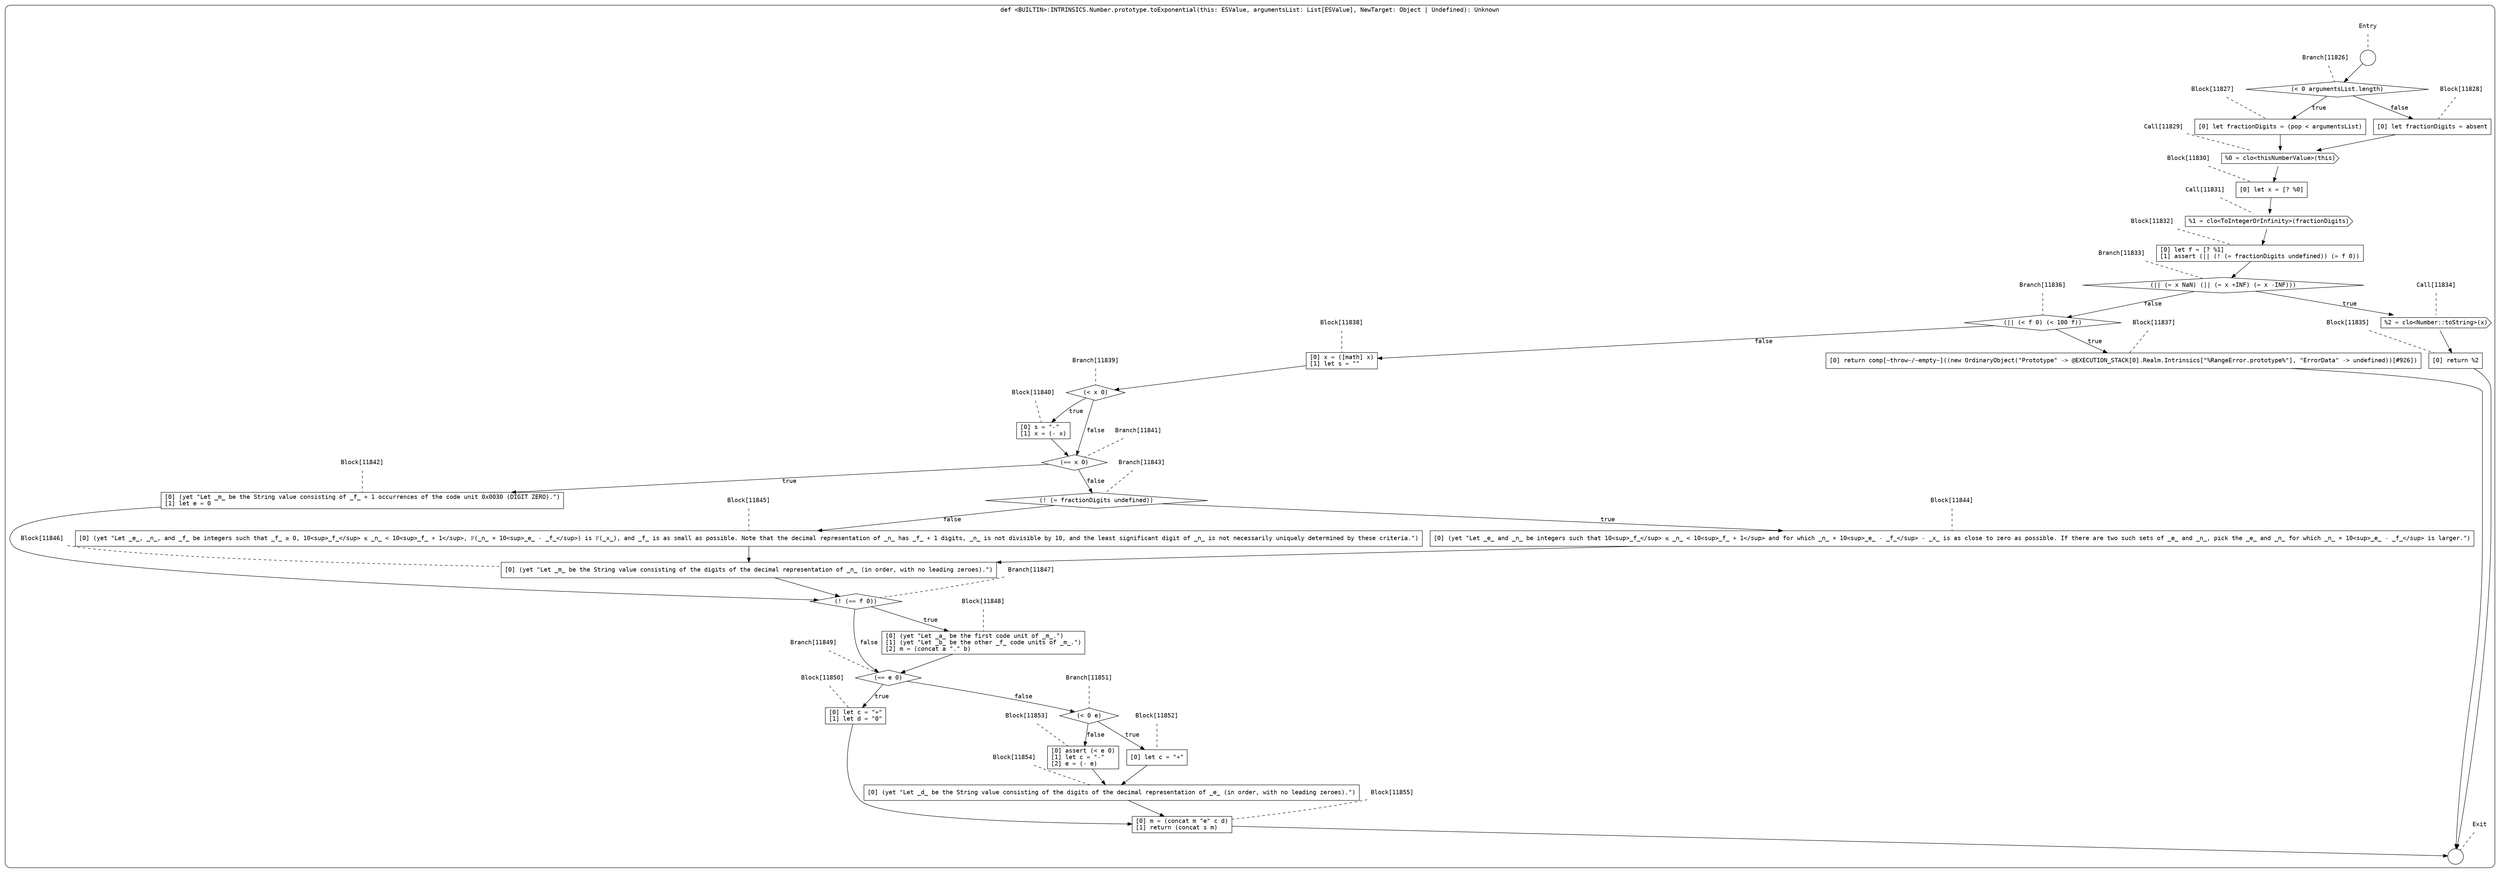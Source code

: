 digraph {
  graph [fontname = "Consolas"]
  node [fontname = "Consolas"]
  edge [fontname = "Consolas"]
  subgraph cluster2064 {
    label = "def <BUILTIN>:INTRINSICS.Number.prototype.toExponential(this: ESValue, argumentsList: List[ESValue], NewTarget: Object | Undefined): Unknown"
    style = rounded
    cluster2064_entry_name [shape=none, label=<<font color="black">Entry</font>>]
    cluster2064_entry_name -> cluster2064_entry [arrowhead=none, color="black", style=dashed]
    cluster2064_entry [shape=circle label=" " color="black" fillcolor="white" style=filled]
    cluster2064_entry -> node11826 [color="black"]
    cluster2064_exit_name [shape=none, label=<<font color="black">Exit</font>>]
    cluster2064_exit_name -> cluster2064_exit [arrowhead=none, color="black", style=dashed]
    cluster2064_exit [shape=circle label=" " color="black" fillcolor="white" style=filled]
    node11826_name [shape=none, label=<<font color="black">Branch[11826]</font>>]
    node11826_name -> node11826 [arrowhead=none, color="black", style=dashed]
    node11826 [shape=diamond, label=<<font color="black">(&lt; 0 argumentsList.length)</font>> color="black" fillcolor="white", style=filled]
    node11826 -> node11827 [label=<<font color="black">true</font>> color="black"]
    node11826 -> node11828 [label=<<font color="black">false</font>> color="black"]
    node11827_name [shape=none, label=<<font color="black">Block[11827]</font>>]
    node11827_name -> node11827 [arrowhead=none, color="black", style=dashed]
    node11827 [shape=box, label=<<font color="black">[0] let fractionDigits = (pop &lt; argumentsList)<BR ALIGN="LEFT"/></font>> color="black" fillcolor="white", style=filled]
    node11827 -> node11829 [color="black"]
    node11828_name [shape=none, label=<<font color="black">Block[11828]</font>>]
    node11828_name -> node11828 [arrowhead=none, color="black", style=dashed]
    node11828 [shape=box, label=<<font color="black">[0] let fractionDigits = absent<BR ALIGN="LEFT"/></font>> color="black" fillcolor="white", style=filled]
    node11828 -> node11829 [color="black"]
    node11829_name [shape=none, label=<<font color="black">Call[11829]</font>>]
    node11829_name -> node11829 [arrowhead=none, color="black", style=dashed]
    node11829 [shape=cds, label=<<font color="black">%0 = clo&lt;thisNumberValue&gt;(this)</font>> color="black" fillcolor="white", style=filled]
    node11829 -> node11830 [color="black"]
    node11830_name [shape=none, label=<<font color="black">Block[11830]</font>>]
    node11830_name -> node11830 [arrowhead=none, color="black", style=dashed]
    node11830 [shape=box, label=<<font color="black">[0] let x = [? %0]<BR ALIGN="LEFT"/></font>> color="black" fillcolor="white", style=filled]
    node11830 -> node11831 [color="black"]
    node11831_name [shape=none, label=<<font color="black">Call[11831]</font>>]
    node11831_name -> node11831 [arrowhead=none, color="black", style=dashed]
    node11831 [shape=cds, label=<<font color="black">%1 = clo&lt;ToIntegerOrInfinity&gt;(fractionDigits)</font>> color="black" fillcolor="white", style=filled]
    node11831 -> node11832 [color="black"]
    node11832_name [shape=none, label=<<font color="black">Block[11832]</font>>]
    node11832_name -> node11832 [arrowhead=none, color="black", style=dashed]
    node11832 [shape=box, label=<<font color="black">[0] let f = [? %1]<BR ALIGN="LEFT"/>[1] assert (|| (! (= fractionDigits undefined)) (= f 0))<BR ALIGN="LEFT"/></font>> color="black" fillcolor="white", style=filled]
    node11832 -> node11833 [color="black"]
    node11833_name [shape=none, label=<<font color="black">Branch[11833]</font>>]
    node11833_name -> node11833 [arrowhead=none, color="black", style=dashed]
    node11833 [shape=diamond, label=<<font color="black">(|| (= x NaN) (|| (= x +INF) (= x -INF)))</font>> color="black" fillcolor="white", style=filled]
    node11833 -> node11834 [label=<<font color="black">true</font>> color="black"]
    node11833 -> node11836 [label=<<font color="black">false</font>> color="black"]
    node11834_name [shape=none, label=<<font color="black">Call[11834]</font>>]
    node11834_name -> node11834 [arrowhead=none, color="black", style=dashed]
    node11834 [shape=cds, label=<<font color="black">%2 = clo&lt;Number::toString&gt;(x)</font>> color="black" fillcolor="white", style=filled]
    node11834 -> node11835 [color="black"]
    node11836_name [shape=none, label=<<font color="black">Branch[11836]</font>>]
    node11836_name -> node11836 [arrowhead=none, color="black", style=dashed]
    node11836 [shape=diamond, label=<<font color="black">(|| (&lt; f 0) (&lt; 100 f))</font>> color="black" fillcolor="white", style=filled]
    node11836 -> node11837 [label=<<font color="black">true</font>> color="black"]
    node11836 -> node11838 [label=<<font color="black">false</font>> color="black"]
    node11835_name [shape=none, label=<<font color="black">Block[11835]</font>>]
    node11835_name -> node11835 [arrowhead=none, color="black", style=dashed]
    node11835 [shape=box, label=<<font color="black">[0] return %2<BR ALIGN="LEFT"/></font>> color="black" fillcolor="white", style=filled]
    node11835 -> cluster2064_exit [color="black"]
    node11837_name [shape=none, label=<<font color="black">Block[11837]</font>>]
    node11837_name -> node11837 [arrowhead=none, color="black", style=dashed]
    node11837 [shape=box, label=<<font color="black">[0] return comp[~throw~/~empty~]((new OrdinaryObject(&quot;Prototype&quot; -&gt; @EXECUTION_STACK[0].Realm.Intrinsics[&quot;%RangeError.prototype%&quot;], &quot;ErrorData&quot; -&gt; undefined))[#926])<BR ALIGN="LEFT"/></font>> color="black" fillcolor="white", style=filled]
    node11837 -> cluster2064_exit [color="black"]
    node11838_name [shape=none, label=<<font color="black">Block[11838]</font>>]
    node11838_name -> node11838 [arrowhead=none, color="black", style=dashed]
    node11838 [shape=box, label=<<font color="black">[0] x = ([math] x)<BR ALIGN="LEFT"/>[1] let s = &quot;&quot;<BR ALIGN="LEFT"/></font>> color="black" fillcolor="white", style=filled]
    node11838 -> node11839 [color="black"]
    node11839_name [shape=none, label=<<font color="black">Branch[11839]</font>>]
    node11839_name -> node11839 [arrowhead=none, color="black", style=dashed]
    node11839 [shape=diamond, label=<<font color="black">(&lt; x 0)</font>> color="black" fillcolor="white", style=filled]
    node11839 -> node11840 [label=<<font color="black">true</font>> color="black"]
    node11839 -> node11841 [label=<<font color="black">false</font>> color="black"]
    node11840_name [shape=none, label=<<font color="black">Block[11840]</font>>]
    node11840_name -> node11840 [arrowhead=none, color="black", style=dashed]
    node11840 [shape=box, label=<<font color="black">[0] s = &quot;-&quot;<BR ALIGN="LEFT"/>[1] x = (- x)<BR ALIGN="LEFT"/></font>> color="black" fillcolor="white", style=filled]
    node11840 -> node11841 [color="black"]
    node11841_name [shape=none, label=<<font color="black">Branch[11841]</font>>]
    node11841_name -> node11841 [arrowhead=none, color="black", style=dashed]
    node11841 [shape=diamond, label=<<font color="black">(== x 0)</font>> color="black" fillcolor="white", style=filled]
    node11841 -> node11842 [label=<<font color="black">true</font>> color="black"]
    node11841 -> node11843 [label=<<font color="black">false</font>> color="black"]
    node11842_name [shape=none, label=<<font color="black">Block[11842]</font>>]
    node11842_name -> node11842 [arrowhead=none, color="black", style=dashed]
    node11842 [shape=box, label=<<font color="black">[0] (yet &quot;Let _m_ be the String value consisting of _f_ + 1 occurrences of the code unit 0x0030 (DIGIT ZERO).&quot;)<BR ALIGN="LEFT"/>[1] let e = 0<BR ALIGN="LEFT"/></font>> color="black" fillcolor="white", style=filled]
    node11842 -> node11847 [color="black"]
    node11843_name [shape=none, label=<<font color="black">Branch[11843]</font>>]
    node11843_name -> node11843 [arrowhead=none, color="black", style=dashed]
    node11843 [shape=diamond, label=<<font color="black">(! (= fractionDigits undefined))</font>> color="black" fillcolor="white", style=filled]
    node11843 -> node11844 [label=<<font color="black">true</font>> color="black"]
    node11843 -> node11845 [label=<<font color="black">false</font>> color="black"]
    node11847_name [shape=none, label=<<font color="black">Branch[11847]</font>>]
    node11847_name -> node11847 [arrowhead=none, color="black", style=dashed]
    node11847 [shape=diamond, label=<<font color="black">(! (== f 0))</font>> color="black" fillcolor="white", style=filled]
    node11847 -> node11848 [label=<<font color="black">true</font>> color="black"]
    node11847 -> node11849 [label=<<font color="black">false</font>> color="black"]
    node11844_name [shape=none, label=<<font color="black">Block[11844]</font>>]
    node11844_name -> node11844 [arrowhead=none, color="black", style=dashed]
    node11844 [shape=box, label=<<font color="black">[0] (yet &quot;Let _e_ and _n_ be integers such that 10&lt;sup&gt;_f_&lt;/sup&gt; &le; _n_ &lt; 10&lt;sup&gt;_f_ + 1&lt;/sup&gt; and for which _n_ &times; 10&lt;sup&gt;_e_ - _f_&lt;/sup&gt; - _x_ is as close to zero as possible. If there are two such sets of _e_ and _n_, pick the _e_ and _n_ for which _n_ &times; 10&lt;sup&gt;_e_ - _f_&lt;/sup&gt; is larger.&quot;)<BR ALIGN="LEFT"/></font>> color="black" fillcolor="white", style=filled]
    node11844 -> node11846 [color="black"]
    node11845_name [shape=none, label=<<font color="black">Block[11845]</font>>]
    node11845_name -> node11845 [arrowhead=none, color="black", style=dashed]
    node11845 [shape=box, label=<<font color="black">[0] (yet &quot;Let _e_, _n_, and _f_ be integers such that _f_ &ge; 0, 10&lt;sup&gt;_f_&lt;/sup&gt; &le; _n_ &lt; 10&lt;sup&gt;_f_ + 1&lt;/sup&gt;, 𝔽(_n_ &times; 10&lt;sup&gt;_e_ - _f_&lt;/sup&gt;) is 𝔽(_x_), and _f_ is as small as possible. Note that the decimal representation of _n_ has _f_ + 1 digits, _n_ is not divisible by 10, and the least significant digit of _n_ is not necessarily uniquely determined by these criteria.&quot;)<BR ALIGN="LEFT"/></font>> color="black" fillcolor="white", style=filled]
    node11845 -> node11846 [color="black"]
    node11848_name [shape=none, label=<<font color="black">Block[11848]</font>>]
    node11848_name -> node11848 [arrowhead=none, color="black", style=dashed]
    node11848 [shape=box, label=<<font color="black">[0] (yet &quot;Let _a_ be the first code unit of _m_.&quot;)<BR ALIGN="LEFT"/>[1] (yet &quot;Let _b_ be the other _f_ code units of _m_.&quot;)<BR ALIGN="LEFT"/>[2] m = (concat a &quot;.&quot; b)<BR ALIGN="LEFT"/></font>> color="black" fillcolor="white", style=filled]
    node11848 -> node11849 [color="black"]
    node11849_name [shape=none, label=<<font color="black">Branch[11849]</font>>]
    node11849_name -> node11849 [arrowhead=none, color="black", style=dashed]
    node11849 [shape=diamond, label=<<font color="black">(== e 0)</font>> color="black" fillcolor="white", style=filled]
    node11849 -> node11850 [label=<<font color="black">true</font>> color="black"]
    node11849 -> node11851 [label=<<font color="black">false</font>> color="black"]
    node11846_name [shape=none, label=<<font color="black">Block[11846]</font>>]
    node11846_name -> node11846 [arrowhead=none, color="black", style=dashed]
    node11846 [shape=box, label=<<font color="black">[0] (yet &quot;Let _m_ be the String value consisting of the digits of the decimal representation of _n_ (in order, with no leading zeroes).&quot;)<BR ALIGN="LEFT"/></font>> color="black" fillcolor="white", style=filled]
    node11846 -> node11847 [color="black"]
    node11850_name [shape=none, label=<<font color="black">Block[11850]</font>>]
    node11850_name -> node11850 [arrowhead=none, color="black", style=dashed]
    node11850 [shape=box, label=<<font color="black">[0] let c = &quot;+&quot;<BR ALIGN="LEFT"/>[1] let d = &quot;0&quot;<BR ALIGN="LEFT"/></font>> color="black" fillcolor="white", style=filled]
    node11850 -> node11855 [color="black"]
    node11851_name [shape=none, label=<<font color="black">Branch[11851]</font>>]
    node11851_name -> node11851 [arrowhead=none, color="black", style=dashed]
    node11851 [shape=diamond, label=<<font color="black">(&lt; 0 e)</font>> color="black" fillcolor="white", style=filled]
    node11851 -> node11852 [label=<<font color="black">true</font>> color="black"]
    node11851 -> node11853 [label=<<font color="black">false</font>> color="black"]
    node11855_name [shape=none, label=<<font color="black">Block[11855]</font>>]
    node11855_name -> node11855 [arrowhead=none, color="black", style=dashed]
    node11855 [shape=box, label=<<font color="black">[0] m = (concat m &quot;e&quot; c d)<BR ALIGN="LEFT"/>[1] return (concat s m)<BR ALIGN="LEFT"/></font>> color="black" fillcolor="white", style=filled]
    node11855 -> cluster2064_exit [color="black"]
    node11852_name [shape=none, label=<<font color="black">Block[11852]</font>>]
    node11852_name -> node11852 [arrowhead=none, color="black", style=dashed]
    node11852 [shape=box, label=<<font color="black">[0] let c = &quot;+&quot;<BR ALIGN="LEFT"/></font>> color="black" fillcolor="white", style=filled]
    node11852 -> node11854 [color="black"]
    node11853_name [shape=none, label=<<font color="black">Block[11853]</font>>]
    node11853_name -> node11853 [arrowhead=none, color="black", style=dashed]
    node11853 [shape=box, label=<<font color="black">[0] assert (&lt; e 0)<BR ALIGN="LEFT"/>[1] let c = &quot;-&quot;<BR ALIGN="LEFT"/>[2] e = (- e)<BR ALIGN="LEFT"/></font>> color="black" fillcolor="white", style=filled]
    node11853 -> node11854 [color="black"]
    node11854_name [shape=none, label=<<font color="black">Block[11854]</font>>]
    node11854_name -> node11854 [arrowhead=none, color="black", style=dashed]
    node11854 [shape=box, label=<<font color="black">[0] (yet &quot;Let _d_ be the String value consisting of the digits of the decimal representation of _e_ (in order, with no leading zeroes).&quot;)<BR ALIGN="LEFT"/></font>> color="black" fillcolor="white", style=filled]
    node11854 -> node11855 [color="black"]
  }
}